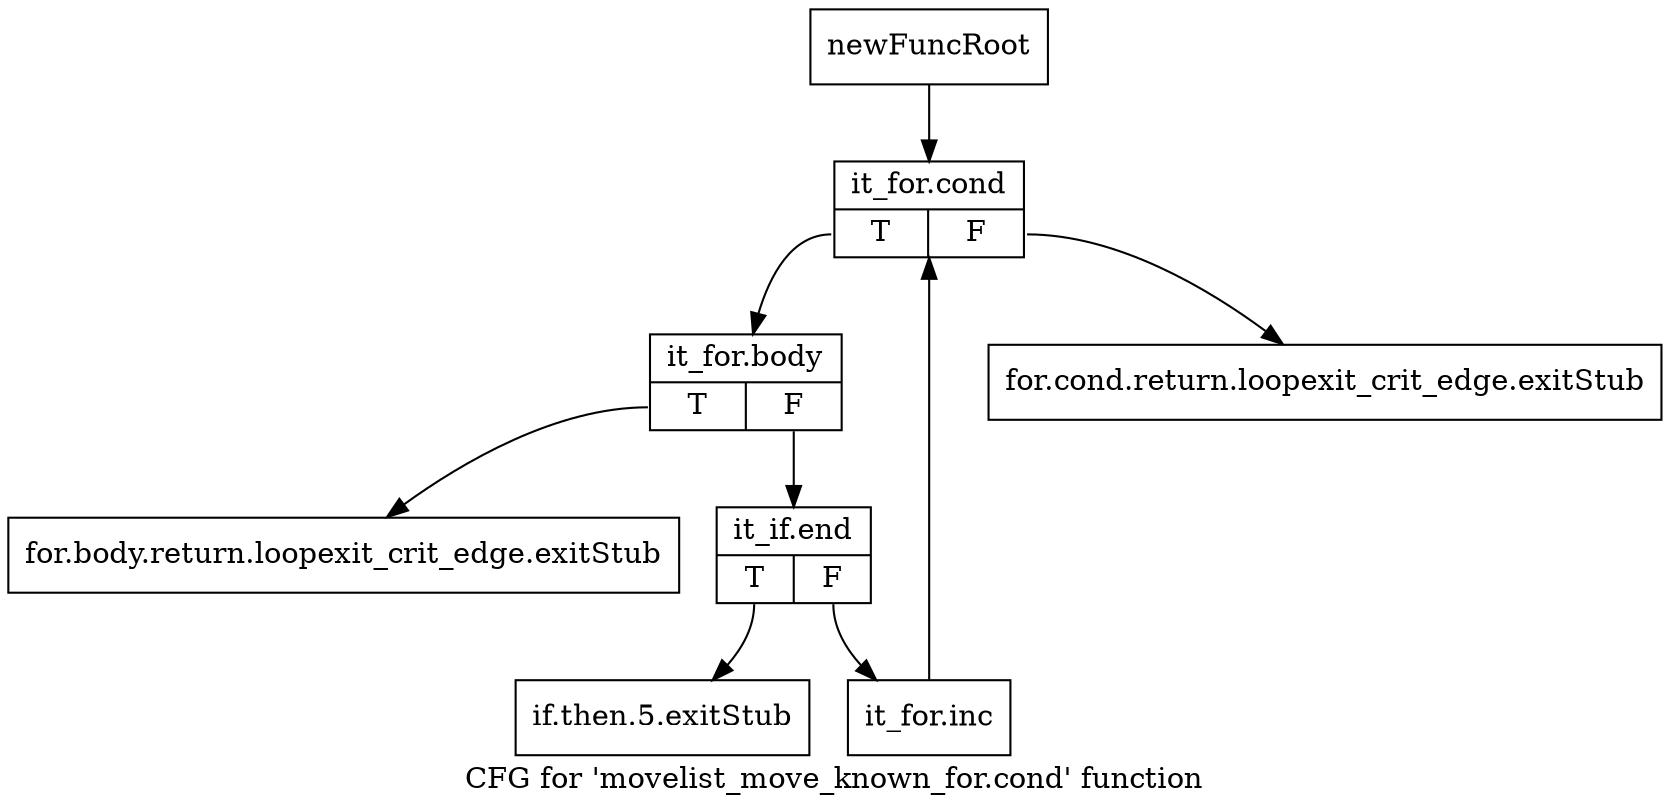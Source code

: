 digraph "CFG for 'movelist_move_known_for.cond' function" {
	label="CFG for 'movelist_move_known_for.cond' function";

	Node0x40b3240 [shape=record,label="{newFuncRoot}"];
	Node0x40b3240 -> Node0x40b3380;
	Node0x40b3290 [shape=record,label="{for.cond.return.loopexit_crit_edge.exitStub}"];
	Node0x40b32e0 [shape=record,label="{for.body.return.loopexit_crit_edge.exitStub}"];
	Node0x40b3330 [shape=record,label="{if.then.5.exitStub}"];
	Node0x40b3380 [shape=record,label="{it_for.cond|{<s0>T|<s1>F}}"];
	Node0x40b3380:s0 -> Node0x40b33d0;
	Node0x40b3380:s1 -> Node0x40b3290;
	Node0x40b33d0 [shape=record,label="{it_for.body|{<s0>T|<s1>F}}"];
	Node0x40b33d0:s0 -> Node0x40b32e0;
	Node0x40b33d0:s1 -> Node0x40b3420;
	Node0x40b3420 [shape=record,label="{it_if.end|{<s0>T|<s1>F}}"];
	Node0x40b3420:s0 -> Node0x40b3330;
	Node0x40b3420:s1 -> Node0x40b3470;
	Node0x40b3470 [shape=record,label="{it_for.inc}"];
	Node0x40b3470 -> Node0x40b3380;
}
